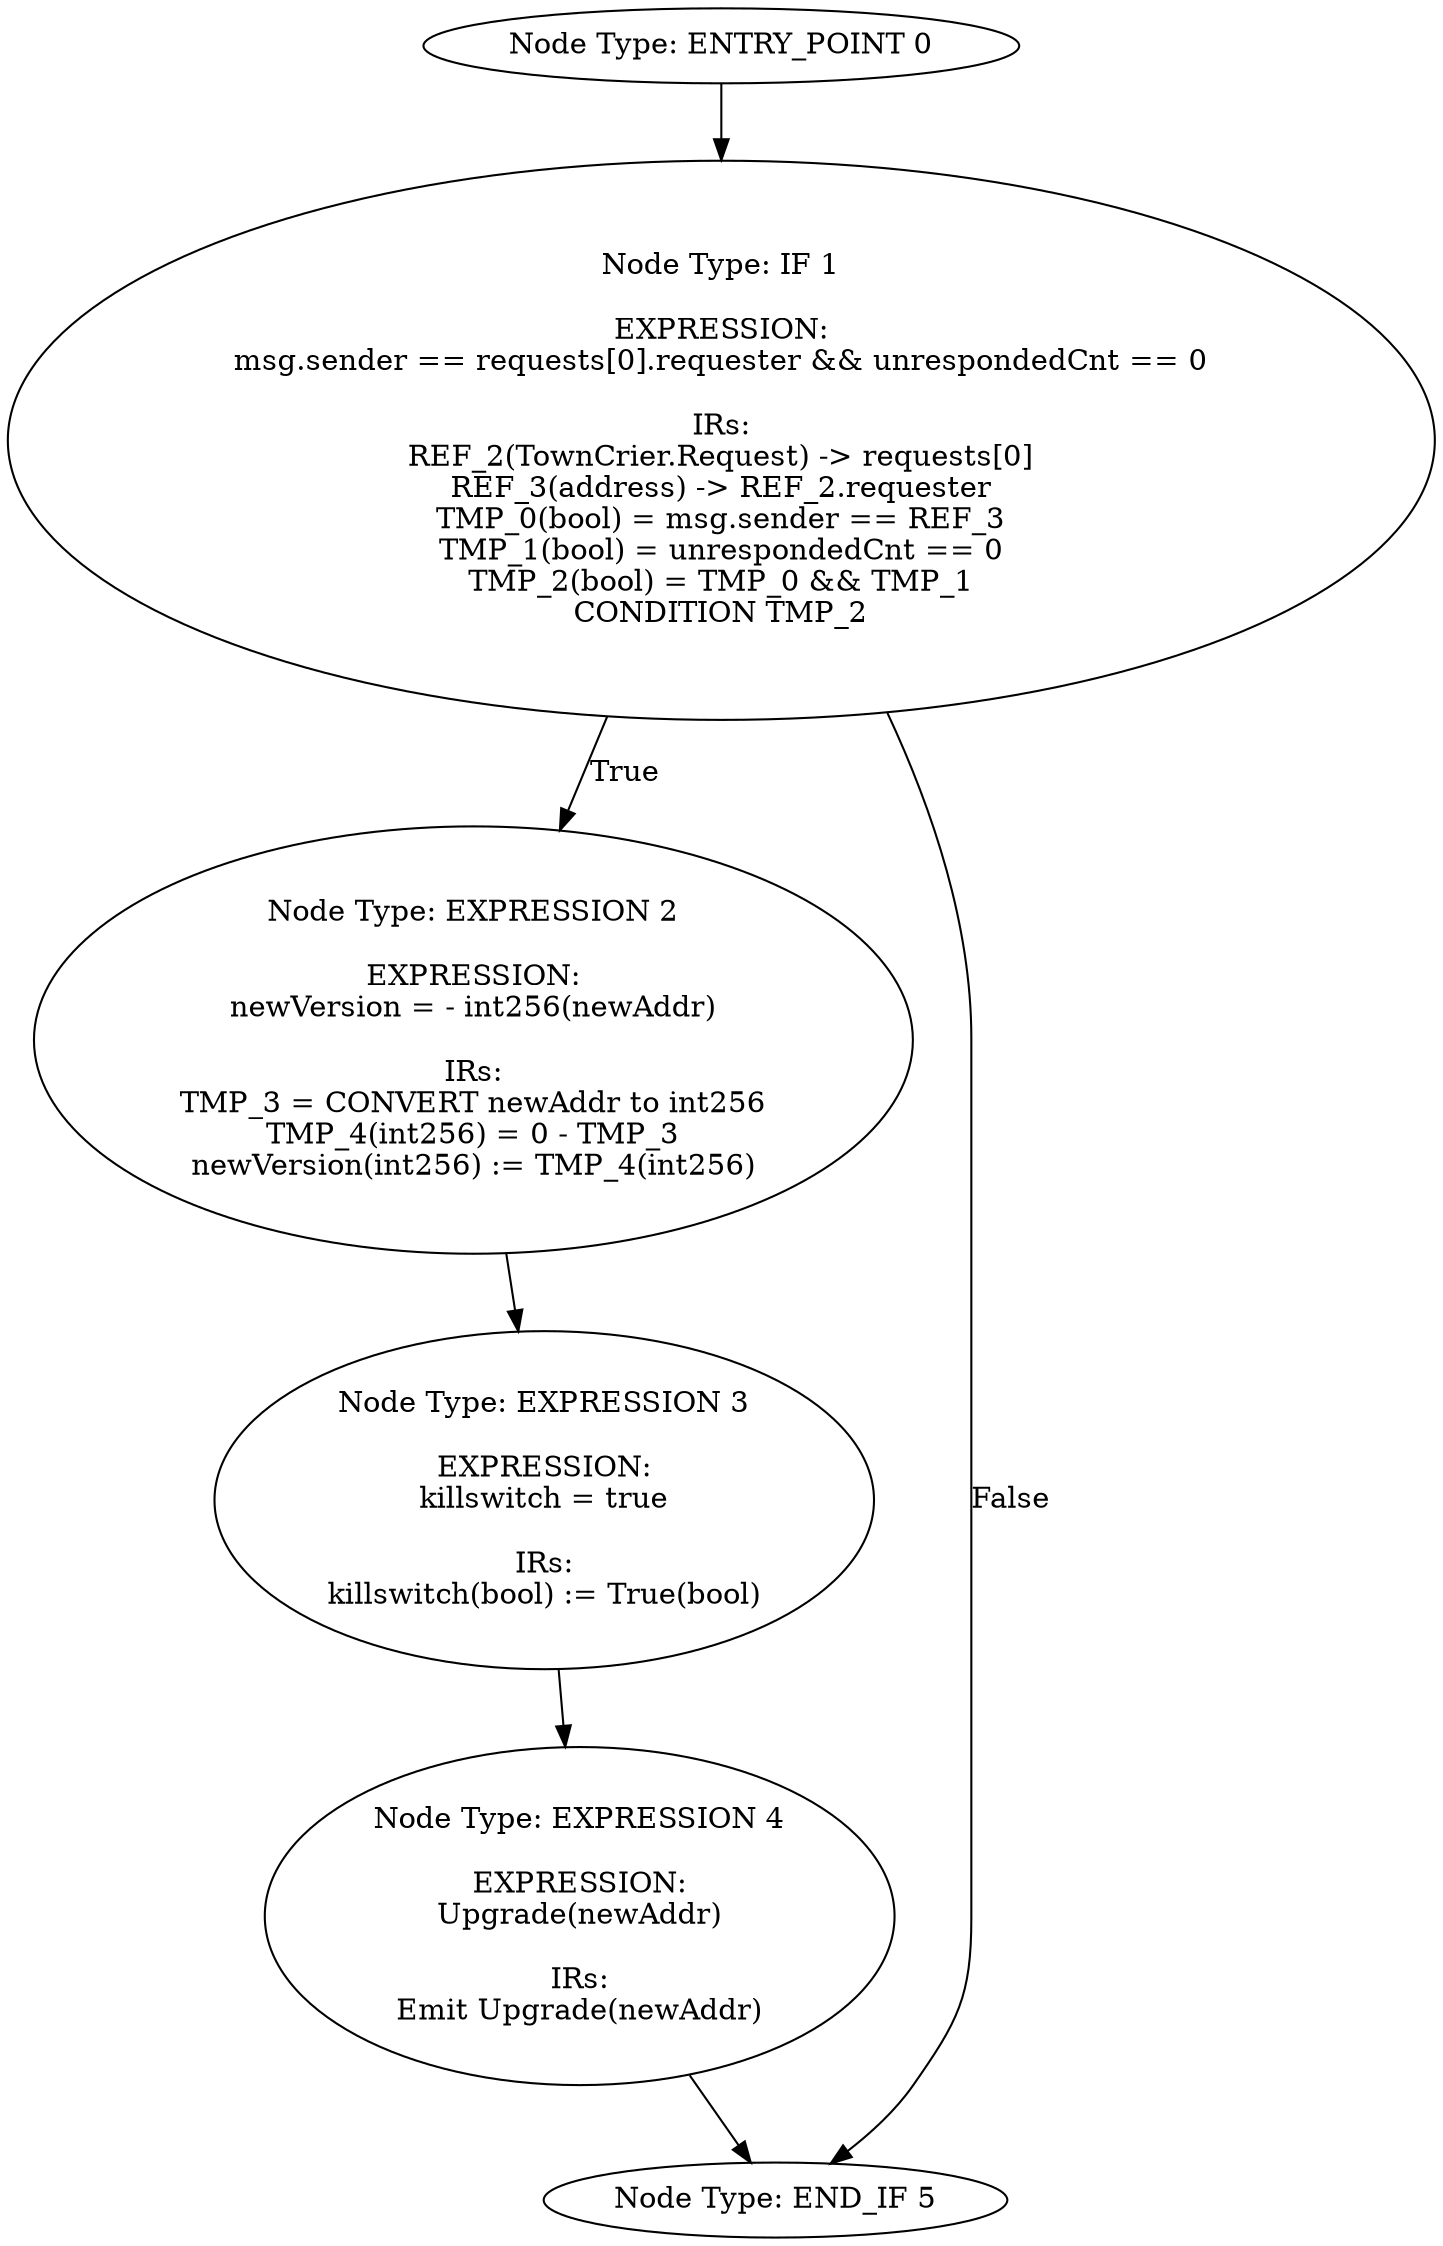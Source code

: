 digraph{
0[label="Node Type: ENTRY_POINT 0
"];
0->1;
1[label="Node Type: IF 1

EXPRESSION:
msg.sender == requests[0].requester && unrespondedCnt == 0

IRs:
REF_2(TownCrier.Request) -> requests[0]
REF_3(address) -> REF_2.requester
TMP_0(bool) = msg.sender == REF_3
TMP_1(bool) = unrespondedCnt == 0
TMP_2(bool) = TMP_0 && TMP_1
CONDITION TMP_2"];
1->2[label="True"];
1->5[label="False"];
2[label="Node Type: EXPRESSION 2

EXPRESSION:
newVersion = - int256(newAddr)

IRs:
TMP_3 = CONVERT newAddr to int256
TMP_4(int256) = 0 - TMP_3
newVersion(int256) := TMP_4(int256)"];
2->3;
3[label="Node Type: EXPRESSION 3

EXPRESSION:
killswitch = true

IRs:
killswitch(bool) := True(bool)"];
3->4;
4[label="Node Type: EXPRESSION 4

EXPRESSION:
Upgrade(newAddr)

IRs:
Emit Upgrade(newAddr)"];
4->5;
5[label="Node Type: END_IF 5
"];
}
